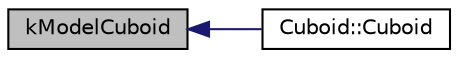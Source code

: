 digraph "kModelCuboid"
{
  edge [fontname="Helvetica",fontsize="10",labelfontname="Helvetica",labelfontsize="10"];
  node [fontname="Helvetica",fontsize="10",shape=record];
  rankdir="LR";
  Node4 [label="kModelCuboid",height=0.2,width=0.4,color="black", fillcolor="grey75", style="filled", fontcolor="black"];
  Node4 -> Node5 [dir="back",color="midnightblue",fontsize="10",style="solid",fontname="Helvetica"];
  Node5 [label="Cuboid::Cuboid",height=0.2,width=0.4,color="black", fillcolor="white", style="filled",URL="$class_cuboid.html#a1abf60e93d024b7a01ee5b1a48f1f08a",tooltip="Construct a new Cuboid:: Cuboid object Sets angle value to 0 by default. Initializes points with valu..."];
}
